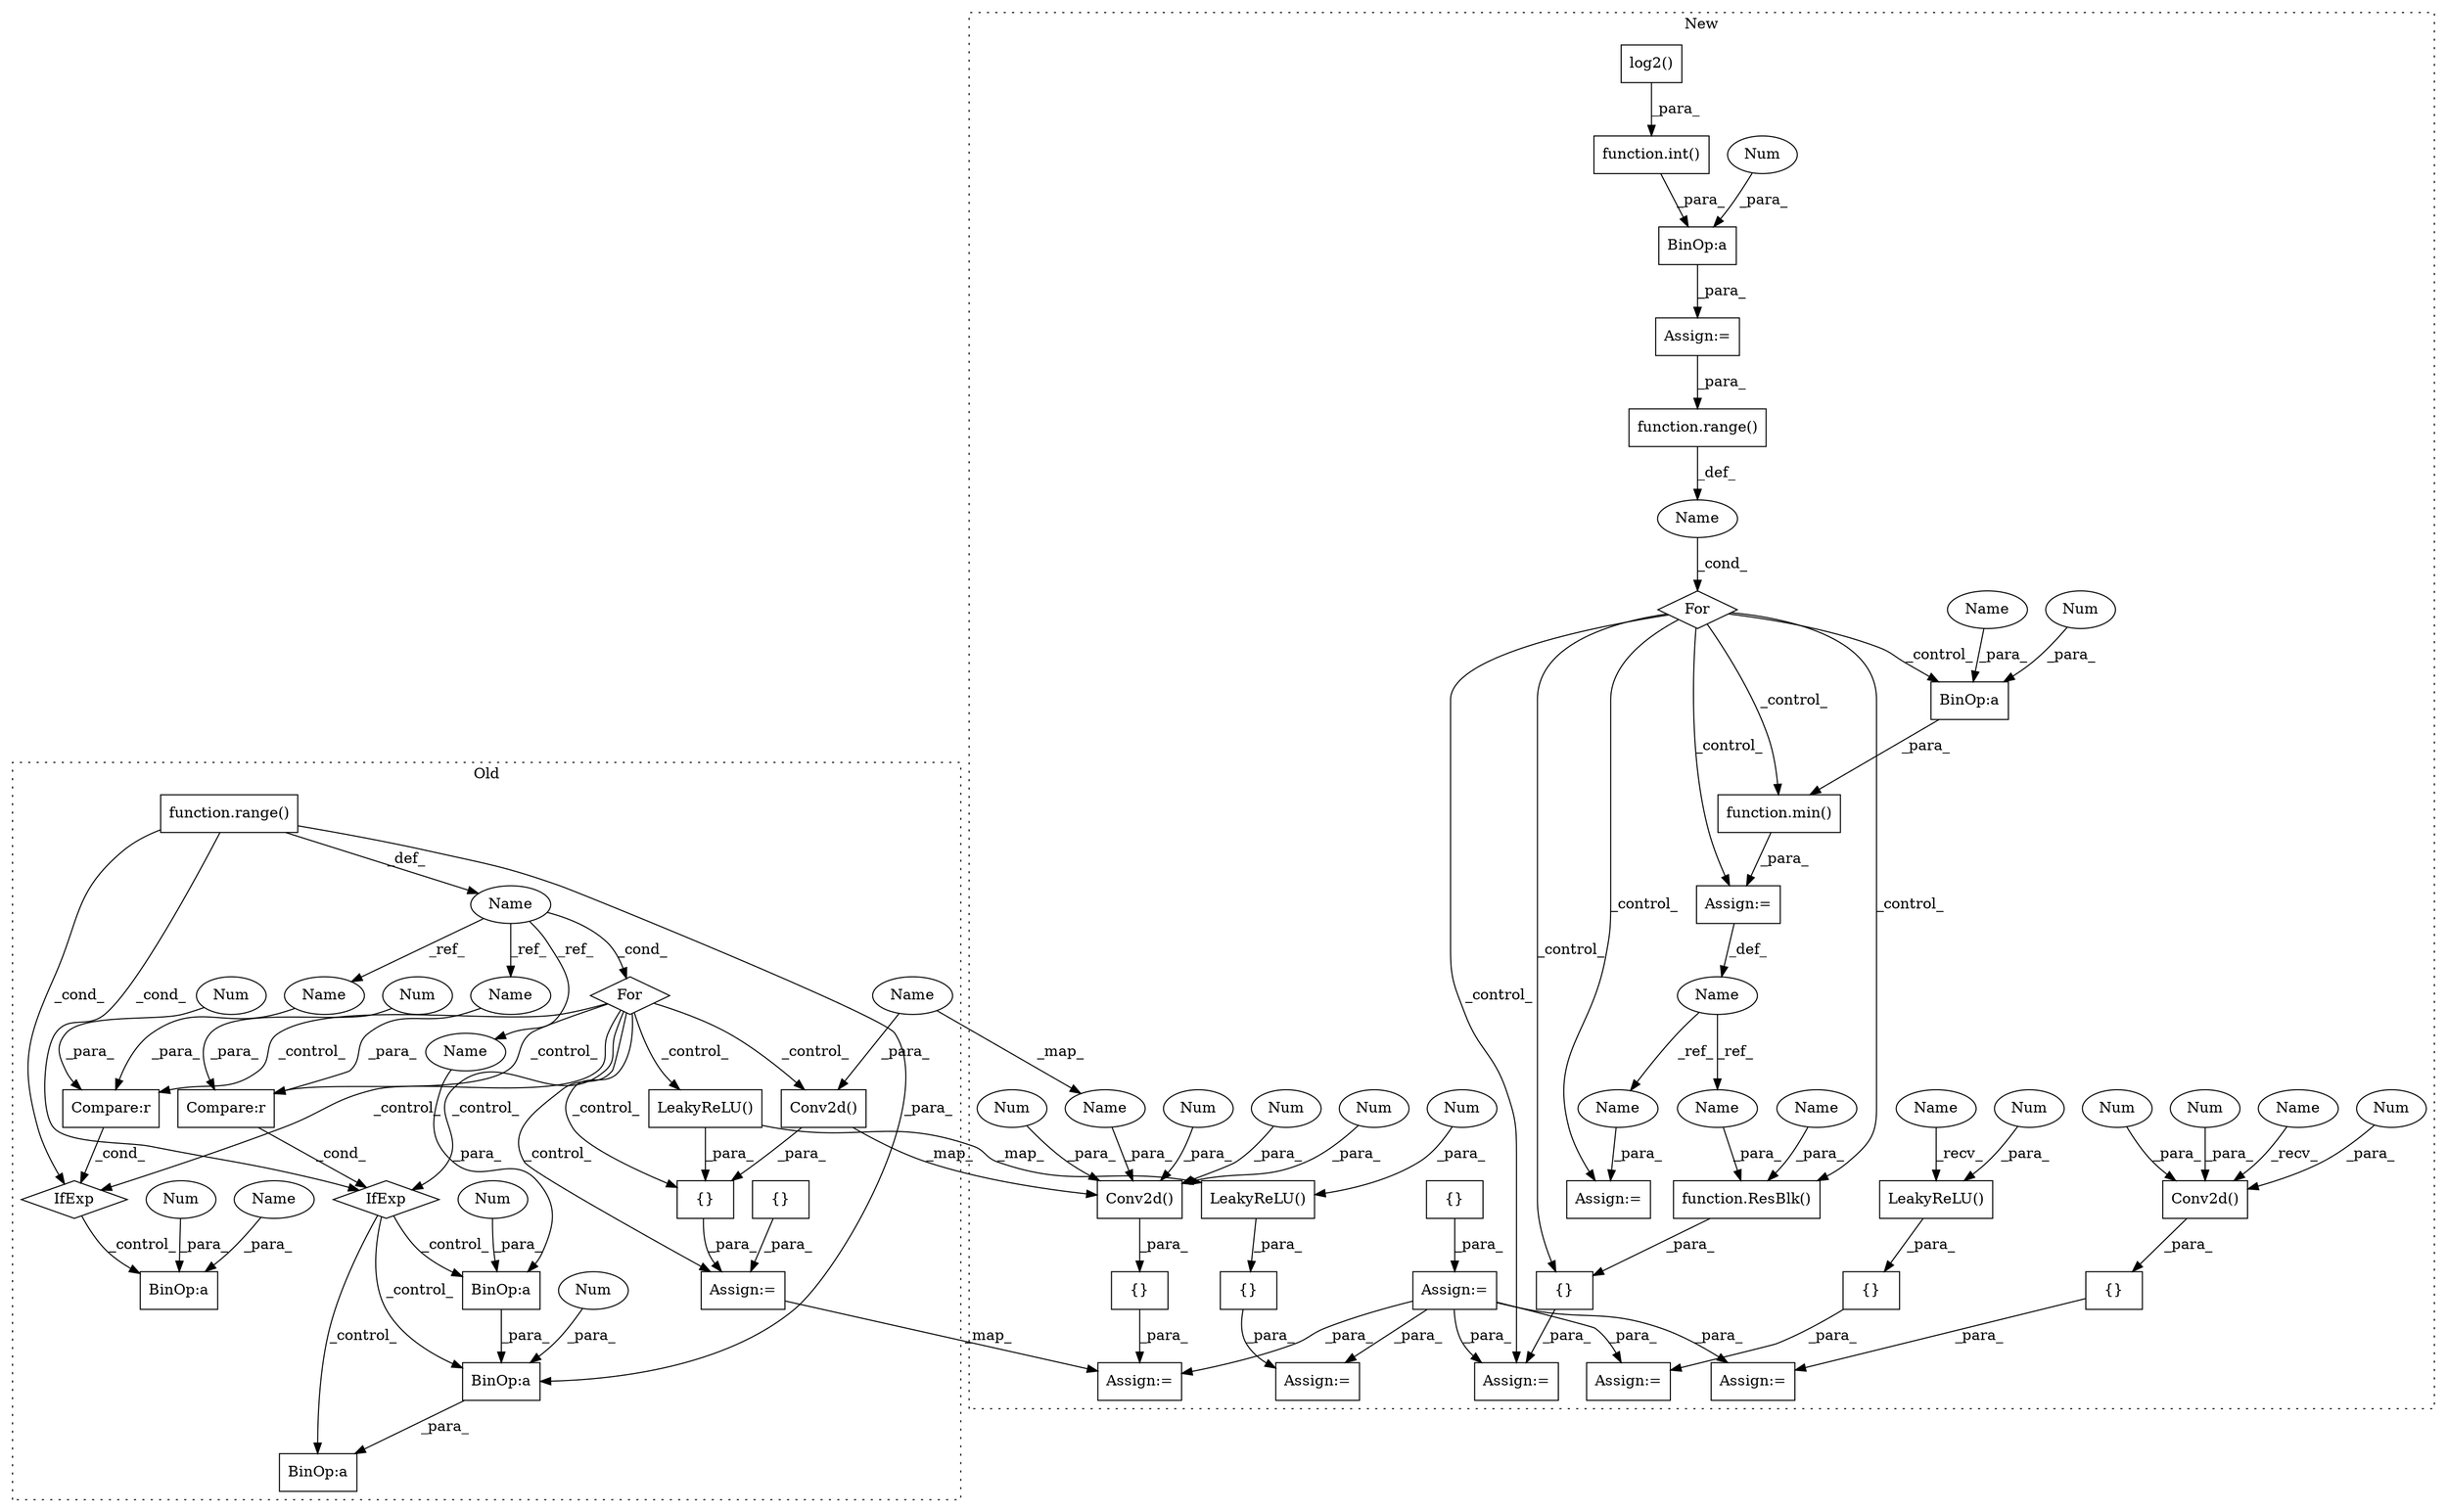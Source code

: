 digraph G {
subgraph cluster0 {
1 [label="function.range()" a="75" s="4763,4809" l="6,1" shape="box"];
4 [label="For" a="107" s="4754,4810" l="4,5" shape="diamond"];
5 [label="Name" a="87" s="4758" l="1" shape="ellipse"];
6 [label="{}" a="59" s="5004,5158" l="6,0" shape="box"];
13 [label="BinOp:a" a="82" s="4879" l="3" shape="box"];
14 [label="BinOp:a" a="82" s="4921" l="3" shape="box"];
15 [label="BinOp:a" a="82" s="4868" l="3" shape="box"];
16 [label="BinOp:a" a="82" s="4873" l="4" shape="box"];
20 [label="Conv2d()" a="75" s="5045,5080" l="10,26" shape="box"];
24 [label="LeakyReLU()" a="75" s="5112" l="46" shape="box"];
29 [label="Num" a="76" s="4872" l="1" shape="ellipse"];
30 [label="Num" a="76" s="4882" l="1" shape="ellipse"];
31 [label="Num" a="76" s="4920" l="1" shape="ellipse"];
44 [label="Assign:=" a="68" s="5000" l="4" shape="box"];
45 [label="{}" a="59" s="4749,4749" l="2,1" shape="box"];
46 [label="Compare:r" a="40" s="4939" l="5" shape="box"];
47 [label="Num" a="76" s="4943" l="1" shape="ellipse"];
48 [label="Compare:r" a="40" s="4889" l="5" shape="box"];
49 [label="Num" a="76" s="4893" l="1" shape="ellipse"];
50 [label="IfExp" a="51" s="4885,4894" l="4,6" shape="diamond"];
55 [label="IfExp" a="51" s="4935,4944" l="4,6" shape="diamond"];
62 [label="Name" a="87" s="4924" l="11" shape="ellipse"];
63 [label="Name" a="87" s="5055" l="11" shape="ellipse"];
71 [label="Name" a="87" s="4889" l="1" shape="ellipse"];
72 [label="Name" a="87" s="4939" l="1" shape="ellipse"];
73 [label="Name" a="87" s="4878" l="1" shape="ellipse"];
label = "Old";
style="dotted";
}
subgraph cluster1 {
2 [label="{}" a="59" s="3294,3335" l="1,0" shape="box"];
3 [label="Assign:=" a="68" s="3290" l="4" shape="box"];
7 [label="Name" a="87" s="3216" l="1" shape="ellipse"];
8 [label="function.range()" a="75" s="3221,3237" l="6,1" shape="box"];
9 [label="{}" a="59" s="3120,3120" l="2,1" shape="box"];
10 [label="For" a="107" s="3212,3238" l="4,5" shape="diamond"];
11 [label="Assign:=" a="68" s="3117" l="3" shape="box"];
12 [label="BinOp:a" a="82" s="3263" l="1" shape="box"];
17 [label="BinOp:a" a="82" s="3205" l="3" shape="box"];
18 [label="function.min()" a="75" s="3253,3279" l="4,1" shape="box"];
19 [label="Conv2d()" a="75" s="3136,3164" l="10,1" shape="box"];
21 [label="{}" a="59" s="3135,3165" l="1,0" shape="box"];
22 [label="LeakyReLU()" a="75" s="3454,3470" l="13,1" shape="box"];
23 [label="{}" a="59" s="3453,3471" l="1,0" shape="box"];
25 [label="LeakyReLU()" a="75" s="3371,3387" l="13,1" shape="box"];
26 [label="{}" a="59" s="3370,3388" l="1,0" shape="box"];
27 [label="Conv2d()" a="75" s="3486,3533" l="10,1" shape="box"];
28 [label="{}" a="59" s="3485,3534" l="1,0" shape="box"];
32 [label="Num" a="76" s="3160" l="1" shape="ellipse"];
33 [label="Num" a="76" s="3163" l="1" shape="ellipse"];
34 [label="Num" a="76" s="3384" l="3" shape="ellipse"];
35 [label="Num" a="76" s="3467" l="3" shape="ellipse"];
36 [label="Num" a="76" s="3529" l="1" shape="ellipse"];
37 [label="Num" a="76" s="3264" l="1" shape="ellipse"];
38 [label="Num" a="76" s="3208" l="1" shape="ellipse"];
39 [label="Num" a="76" s="3526" l="1" shape="ellipse"];
40 [label="Num" a="76" s="3157" l="1" shape="ellipse"];
41 [label="Num" a="76" s="3532" l="1" shape="ellipse"];
42 [label="Num" a="76" s="3146" l="1" shape="ellipse"];
43 [label="Assign:=" a="68" s="3131" l="4" shape="box"];
51 [label="function.int()" a="75" s="3183,3204" l="4,1" shape="box"];
52 [label="function.ResBlk()" a="75" s="3295,3317" l="7,18" shape="box"];
53 [label="Name" a="87" s="3243" l="7" shape="ellipse"];
54 [label="Assign:=" a="68" s="3346" l="3" shape="box"];
56 [label="log2()" a="75" s="3187,3203" l="8,1" shape="box"];
57 [label="Assign:=" a="68" s="3180" l="3" shape="box"];
58 [label="Assign:=" a="68" s="3250" l="3" shape="box"];
59 [label="Assign:=" a="68" s="3481" l="4" shape="box"];
60 [label="Assign:=" a="68" s="3449" l="4" shape="box"];
61 [label="Assign:=" a="68" s="3366" l="4" shape="box"];
64 [label="Name" a="87" s="3349" l="7" shape="ellipse"];
65 [label="Name" a="87" s="3310" l="7" shape="ellipse"];
66 [label="Name" a="87" s="3257" l="6" shape="ellipse"];
67 [label="Name" a="87" s="3302" l="6" shape="ellipse"];
68 [label="Name" a="87" s="3149" l="6" shape="ellipse"];
69 [label="Name" a="87" s="3486" l="2" shape="ellipse"];
70 [label="Name" a="87" s="3454" l="2" shape="ellipse"];
label = "New";
style="dotted";
}
1 -> 16 [label="_para_"];
1 -> 55 [label="_cond_"];
1 -> 5 [label="_def_"];
1 -> 50 [label="_cond_"];
2 -> 3 [label="_para_"];
4 -> 48 [label="_control_"];
4 -> 6 [label="_control_"];
4 -> 55 [label="_control_"];
4 -> 46 [label="_control_"];
4 -> 50 [label="_control_"];
4 -> 44 [label="_control_"];
4 -> 20 [label="_control_"];
4 -> 24 [label="_control_"];
5 -> 73 [label="_ref_"];
5 -> 4 [label="_cond_"];
5 -> 71 [label="_ref_"];
5 -> 72 [label="_ref_"];
6 -> 44 [label="_para_"];
7 -> 10 [label="_cond_"];
8 -> 7 [label="_def_"];
9 -> 11 [label="_para_"];
10 -> 3 [label="_control_"];
10 -> 58 [label="_control_"];
10 -> 52 [label="_control_"];
10 -> 54 [label="_control_"];
10 -> 12 [label="_control_"];
10 -> 18 [label="_control_"];
10 -> 2 [label="_control_"];
11 -> 3 [label="_para_"];
11 -> 59 [label="_para_"];
11 -> 60 [label="_para_"];
11 -> 61 [label="_para_"];
11 -> 43 [label="_para_"];
12 -> 18 [label="_para_"];
13 -> 16 [label="_para_"];
16 -> 15 [label="_para_"];
17 -> 57 [label="_para_"];
18 -> 58 [label="_para_"];
19 -> 21 [label="_para_"];
20 -> 6 [label="_para_"];
20 -> 19 [label="_map_"];
21 -> 43 [label="_para_"];
22 -> 23 [label="_para_"];
23 -> 60 [label="_para_"];
24 -> 25 [label="_map_"];
24 -> 6 [label="_para_"];
25 -> 26 [label="_para_"];
26 -> 61 [label="_para_"];
27 -> 28 [label="_para_"];
28 -> 59 [label="_para_"];
29 -> 16 [label="_para_"];
30 -> 13 [label="_para_"];
31 -> 14 [label="_para_"];
32 -> 19 [label="_para_"];
33 -> 19 [label="_para_"];
34 -> 25 [label="_para_"];
35 -> 22 [label="_para_"];
36 -> 27 [label="_para_"];
37 -> 12 [label="_para_"];
38 -> 17 [label="_para_"];
39 -> 27 [label="_para_"];
40 -> 19 [label="_para_"];
41 -> 27 [label="_para_"];
42 -> 19 [label="_para_"];
44 -> 43 [label="_map_"];
45 -> 44 [label="_para_"];
46 -> 55 [label="_cond_"];
47 -> 46 [label="_para_"];
48 -> 50 [label="_cond_"];
49 -> 48 [label="_para_"];
50 -> 15 [label="_control_"];
50 -> 13 [label="_control_"];
50 -> 16 [label="_control_"];
51 -> 17 [label="_para_"];
52 -> 2 [label="_para_"];
53 -> 64 [label="_ref_"];
53 -> 65 [label="_ref_"];
55 -> 14 [label="_control_"];
56 -> 51 [label="_para_"];
57 -> 8 [label="_para_"];
58 -> 53 [label="_def_"];
62 -> 14 [label="_para_"];
63 -> 68 [label="_map_"];
63 -> 20 [label="_para_"];
64 -> 54 [label="_para_"];
65 -> 52 [label="_para_"];
66 -> 12 [label="_para_"];
67 -> 52 [label="_para_"];
68 -> 19 [label="_para_"];
69 -> 27 [label="_recv_"];
70 -> 22 [label="_recv_"];
71 -> 48 [label="_para_"];
72 -> 46 [label="_para_"];
73 -> 13 [label="_para_"];
}